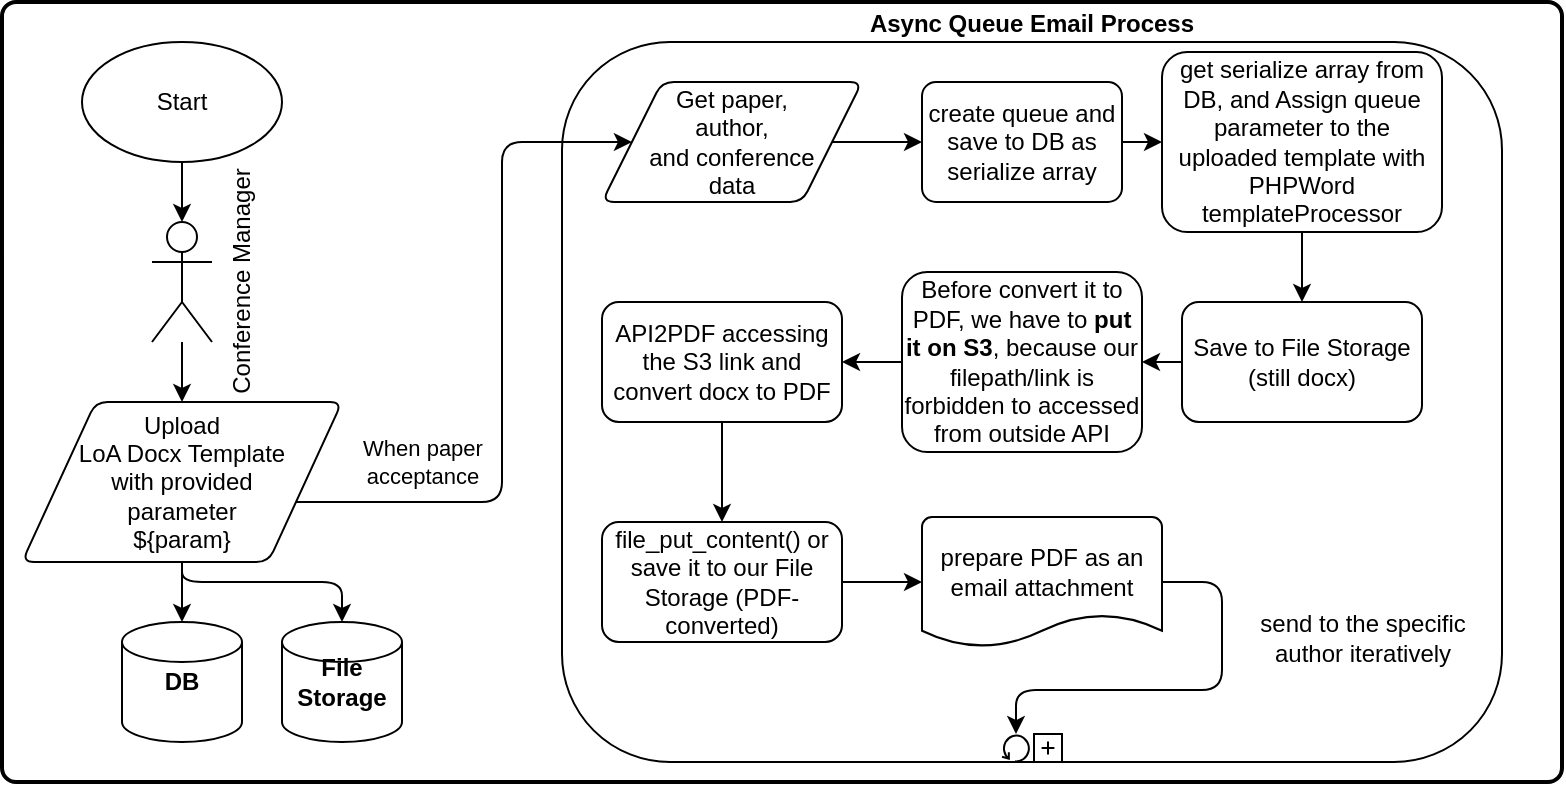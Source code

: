 <mxfile version="14.1.8" type="device"><diagram id="cY8sASHJ_JxqvF-CvaTQ" name="Page-1"><mxGraphModel dx="925" dy="619" grid="1" gridSize="10" guides="1" tooltips="1" connect="1" arrows="1" fold="1" page="1" pageScale="1" pageWidth="827" pageHeight="1169" math="0" shadow="0"><root><mxCell id="0"/><mxCell id="1" parent="0"/><mxCell id="8cJ7Eo6w_jCA6NpfpxnS-2" value="" style="rounded=1;whiteSpace=wrap;html=1;absoluteArcSize=1;arcSize=14;strokeWidth=2;" vertex="1" parent="1"><mxGeometry x="150" y="30" width="780" height="390" as="geometry"/></mxCell><mxCell id="8cJ7Eo6w_jCA6NpfpxnS-5" style="edgeStyle=orthogonalEdgeStyle;rounded=0;orthogonalLoop=1;jettySize=auto;html=1;entryX=0.5;entryY=0;entryDx=0;entryDy=0;entryPerimeter=0;" edge="1" parent="1" source="8cJ7Eo6w_jCA6NpfpxnS-1" target="8cJ7Eo6w_jCA6NpfpxnS-4"><mxGeometry relative="1" as="geometry"/></mxCell><mxCell id="8cJ7Eo6w_jCA6NpfpxnS-1" value="Start" style="strokeWidth=1;html=1;shape=mxgraph.flowchart.start_1;whiteSpace=wrap;" vertex="1" parent="1"><mxGeometry x="190" y="50" width="100" height="60" as="geometry"/></mxCell><mxCell id="8cJ7Eo6w_jCA6NpfpxnS-13" style="edgeStyle=orthogonalEdgeStyle;rounded=0;orthogonalLoop=1;jettySize=auto;html=1;entryX=0.5;entryY=0;entryDx=0;entryDy=0;entryPerimeter=0;" edge="1" parent="1" source="8cJ7Eo6w_jCA6NpfpxnS-3" target="8cJ7Eo6w_jCA6NpfpxnS-12"><mxGeometry relative="1" as="geometry"/></mxCell><mxCell id="8cJ7Eo6w_jCA6NpfpxnS-15" style="edgeStyle=orthogonalEdgeStyle;rounded=1;orthogonalLoop=1;jettySize=auto;html=1;entryX=0.5;entryY=0;entryDx=0;entryDy=0;entryPerimeter=0;" edge="1" parent="1" source="8cJ7Eo6w_jCA6NpfpxnS-3" target="8cJ7Eo6w_jCA6NpfpxnS-14"><mxGeometry relative="1" as="geometry"><Array as="points"><mxPoint x="240" y="320"/><mxPoint x="320" y="320"/></Array></mxGeometry></mxCell><mxCell id="8cJ7Eo6w_jCA6NpfpxnS-3" value="Upload &lt;br&gt;LoA Docx Template&lt;br&gt;with provided &lt;br&gt;parameter &lt;br&gt;${param}" style="shape=parallelogram;html=1;strokeWidth=1;perimeter=parallelogramPerimeter;whiteSpace=wrap;rounded=1;arcSize=12;size=0.23;" vertex="1" parent="1"><mxGeometry x="160" y="230" width="160" height="80" as="geometry"/></mxCell><mxCell id="8cJ7Eo6w_jCA6NpfpxnS-6" style="edgeStyle=orthogonalEdgeStyle;rounded=0;orthogonalLoop=1;jettySize=auto;html=1;entryX=0.5;entryY=0;entryDx=0;entryDy=0;" edge="1" parent="1" source="8cJ7Eo6w_jCA6NpfpxnS-4" target="8cJ7Eo6w_jCA6NpfpxnS-3"><mxGeometry relative="1" as="geometry"/></mxCell><mxCell id="8cJ7Eo6w_jCA6NpfpxnS-4" value="Conference Manager" style="shape=umlActor;verticalLabelPosition=middle;verticalAlign=middle;html=1;outlineConnect=0;horizontal=0;labelPosition=right;align=center;" vertex="1" parent="1"><mxGeometry x="225" y="140" width="30" height="60" as="geometry"/></mxCell><mxCell id="8cJ7Eo6w_jCA6NpfpxnS-9" value="&lt;b&gt;Async Queue Email Process&lt;/b&gt;" style="html=1;whiteSpace=wrap;rounded=1;dropTarget=0;labelPosition=center;verticalLabelPosition=top;align=center;verticalAlign=bottom;" vertex="1" parent="1"><mxGeometry x="430" y="50" width="470" height="360" as="geometry"/></mxCell><mxCell id="8cJ7Eo6w_jCA6NpfpxnS-10" value="" style="html=1;shape=mxgraph.bpmn.loop;outlineConnect=0;" vertex="1" parent="8cJ7Eo6w_jCA6NpfpxnS-9"><mxGeometry x="0.5" y="1" width="14" height="14" relative="1" as="geometry"><mxPoint x="-15" y="-14" as="offset"/></mxGeometry></mxCell><mxCell id="8cJ7Eo6w_jCA6NpfpxnS-11" value="" style="html=1;shape=plus;" vertex="1" parent="8cJ7Eo6w_jCA6NpfpxnS-9"><mxGeometry x="0.5" y="1" width="14" height="14" relative="1" as="geometry"><mxPoint x="1" y="-14" as="offset"/></mxGeometry></mxCell><mxCell id="8cJ7Eo6w_jCA6NpfpxnS-12" value="&lt;b&gt;DB&lt;/b&gt;" style="strokeWidth=1;html=1;shape=mxgraph.flowchart.database;whiteSpace=wrap;align=center;" vertex="1" parent="1"><mxGeometry x="210" y="340" width="60" height="60" as="geometry"/></mxCell><mxCell id="8cJ7Eo6w_jCA6NpfpxnS-14" value="&lt;b&gt;File Storage&lt;/b&gt;" style="strokeWidth=1;html=1;shape=mxgraph.flowchart.database;whiteSpace=wrap;align=center;" vertex="1" parent="1"><mxGeometry x="290" y="340" width="60" height="60" as="geometry"/></mxCell><mxCell id="8cJ7Eo6w_jCA6NpfpxnS-20" style="edgeStyle=orthogonalEdgeStyle;rounded=1;orthogonalLoop=1;jettySize=auto;html=1;entryX=0;entryY=0.5;entryDx=0;entryDy=0;" edge="1" parent="1" source="8cJ7Eo6w_jCA6NpfpxnS-18" target="8cJ7Eo6w_jCA6NpfpxnS-19"><mxGeometry relative="1" as="geometry"/></mxCell><mxCell id="8cJ7Eo6w_jCA6NpfpxnS-18" value="Get paper,&lt;br&gt;author, &lt;br&gt;and conference &lt;br&gt;data" style="shape=parallelogram;html=1;strokeWidth=1;perimeter=parallelogramPerimeter;whiteSpace=wrap;rounded=1;arcSize=12;size=0.23;align=center;" vertex="1" parent="1"><mxGeometry x="450" y="70" width="130" height="60" as="geometry"/></mxCell><mxCell id="8cJ7Eo6w_jCA6NpfpxnS-16" style="edgeStyle=orthogonalEdgeStyle;rounded=1;orthogonalLoop=1;jettySize=auto;html=1;entryX=0;entryY=0.5;entryDx=0;entryDy=0;" edge="1" parent="1" source="8cJ7Eo6w_jCA6NpfpxnS-3" target="8cJ7Eo6w_jCA6NpfpxnS-18"><mxGeometry relative="1" as="geometry"><Array as="points"><mxPoint x="400" y="280"/><mxPoint x="400" y="100"/></Array></mxGeometry></mxCell><mxCell id="8cJ7Eo6w_jCA6NpfpxnS-17" value="When paper &lt;br&gt;acceptance" style="edgeLabel;html=1;align=center;verticalAlign=middle;resizable=0;points=[];" vertex="1" connectable="0" parent="8cJ7Eo6w_jCA6NpfpxnS-16"><mxGeometry x="-0.28" y="4" relative="1" as="geometry"><mxPoint x="-36" y="2.0" as="offset"/></mxGeometry></mxCell><mxCell id="8cJ7Eo6w_jCA6NpfpxnS-22" value="" style="edgeStyle=orthogonalEdgeStyle;rounded=1;orthogonalLoop=1;jettySize=auto;html=1;" edge="1" parent="1" source="8cJ7Eo6w_jCA6NpfpxnS-19" target="8cJ7Eo6w_jCA6NpfpxnS-21"><mxGeometry relative="1" as="geometry"/></mxCell><mxCell id="8cJ7Eo6w_jCA6NpfpxnS-19" value="create queue and save to DB as serialize array" style="rounded=1;whiteSpace=wrap;html=1;absoluteArcSize=1;arcSize=14;strokeWidth=1;align=center;" vertex="1" parent="1"><mxGeometry x="610" y="70" width="100" height="60" as="geometry"/></mxCell><mxCell id="8cJ7Eo6w_jCA6NpfpxnS-24" value="" style="edgeStyle=orthogonalEdgeStyle;rounded=1;orthogonalLoop=1;jettySize=auto;html=1;" edge="1" parent="1" source="8cJ7Eo6w_jCA6NpfpxnS-21" target="8cJ7Eo6w_jCA6NpfpxnS-23"><mxGeometry relative="1" as="geometry"/></mxCell><mxCell id="8cJ7Eo6w_jCA6NpfpxnS-21" value="get serialize array from DB, and Assign queue parameter to the uploaded template with PHPWord templateProcessor" style="whiteSpace=wrap;html=1;rounded=1;strokeWidth=1;arcSize=14;" vertex="1" parent="1"><mxGeometry x="730" y="55" width="140" height="90" as="geometry"/></mxCell><mxCell id="8cJ7Eo6w_jCA6NpfpxnS-26" value="" style="edgeStyle=orthogonalEdgeStyle;rounded=1;orthogonalLoop=1;jettySize=auto;html=1;" edge="1" parent="1" source="8cJ7Eo6w_jCA6NpfpxnS-23" target="8cJ7Eo6w_jCA6NpfpxnS-25"><mxGeometry relative="1" as="geometry"/></mxCell><mxCell id="8cJ7Eo6w_jCA6NpfpxnS-23" value="Save to File Storage (still docx)" style="whiteSpace=wrap;html=1;rounded=1;strokeWidth=1;arcSize=14;" vertex="1" parent="1"><mxGeometry x="740" y="180" width="120" height="60" as="geometry"/></mxCell><mxCell id="8cJ7Eo6w_jCA6NpfpxnS-28" value="" style="edgeStyle=orthogonalEdgeStyle;rounded=1;orthogonalLoop=1;jettySize=auto;html=1;" edge="1" parent="1" source="8cJ7Eo6w_jCA6NpfpxnS-25" target="8cJ7Eo6w_jCA6NpfpxnS-27"><mxGeometry relative="1" as="geometry"/></mxCell><mxCell id="8cJ7Eo6w_jCA6NpfpxnS-25" value="Before convert it to PDF, we have to &lt;b&gt;put it on S3&lt;/b&gt;, because our filepath/link is forbidden to accessed from outside API" style="whiteSpace=wrap;html=1;rounded=1;strokeWidth=1;arcSize=14;" vertex="1" parent="1"><mxGeometry x="600" y="165" width="120" height="90" as="geometry"/></mxCell><mxCell id="8cJ7Eo6w_jCA6NpfpxnS-30" value="" style="edgeStyle=orthogonalEdgeStyle;rounded=1;orthogonalLoop=1;jettySize=auto;html=1;" edge="1" parent="1" source="8cJ7Eo6w_jCA6NpfpxnS-27" target="8cJ7Eo6w_jCA6NpfpxnS-29"><mxGeometry relative="1" as="geometry"/></mxCell><mxCell id="8cJ7Eo6w_jCA6NpfpxnS-27" value="API2PDF accessing the S3 link and convert docx to PDF" style="whiteSpace=wrap;html=1;rounded=1;strokeWidth=1;arcSize=14;" vertex="1" parent="1"><mxGeometry x="450" y="180" width="120" height="60" as="geometry"/></mxCell><mxCell id="8cJ7Eo6w_jCA6NpfpxnS-35" style="edgeStyle=orthogonalEdgeStyle;rounded=1;orthogonalLoop=1;jettySize=auto;html=1;entryX=0;entryY=0.5;entryDx=0;entryDy=0;entryPerimeter=0;" edge="1" parent="1" source="8cJ7Eo6w_jCA6NpfpxnS-29" target="8cJ7Eo6w_jCA6NpfpxnS-34"><mxGeometry relative="1" as="geometry"/></mxCell><mxCell id="8cJ7Eo6w_jCA6NpfpxnS-29" value="file_put_content() or save it to our File Storage (PDF-converted)" style="whiteSpace=wrap;html=1;rounded=1;strokeWidth=1;arcSize=14;" vertex="1" parent="1"><mxGeometry x="450" y="290" width="120" height="60" as="geometry"/></mxCell><mxCell id="8cJ7Eo6w_jCA6NpfpxnS-36" style="edgeStyle=orthogonalEdgeStyle;rounded=1;orthogonalLoop=1;jettySize=auto;html=1;" edge="1" parent="1" source="8cJ7Eo6w_jCA6NpfpxnS-34" target="8cJ7Eo6w_jCA6NpfpxnS-10"><mxGeometry relative="1" as="geometry"><Array as="points"><mxPoint x="760" y="320"/><mxPoint x="760" y="374"/><mxPoint x="657" y="374"/></Array></mxGeometry></mxCell><mxCell id="8cJ7Eo6w_jCA6NpfpxnS-34" value="prepare PDF as an email attachment" style="strokeWidth=1;html=1;shape=mxgraph.flowchart.document2;whiteSpace=wrap;size=0.25;align=center;spacing=2;spacingBottom=0;spacingTop=-11;" vertex="1" parent="1"><mxGeometry x="610" y="287.5" width="120" height="65" as="geometry"/></mxCell><mxCell id="8cJ7Eo6w_jCA6NpfpxnS-37" value="send to the specific &lt;br&gt;author iteratively" style="text;html=1;align=center;verticalAlign=middle;resizable=0;points=[];autosize=1;" vertex="1" parent="1"><mxGeometry x="770" y="332.5" width="120" height="30" as="geometry"/></mxCell></root></mxGraphModel></diagram></mxfile>